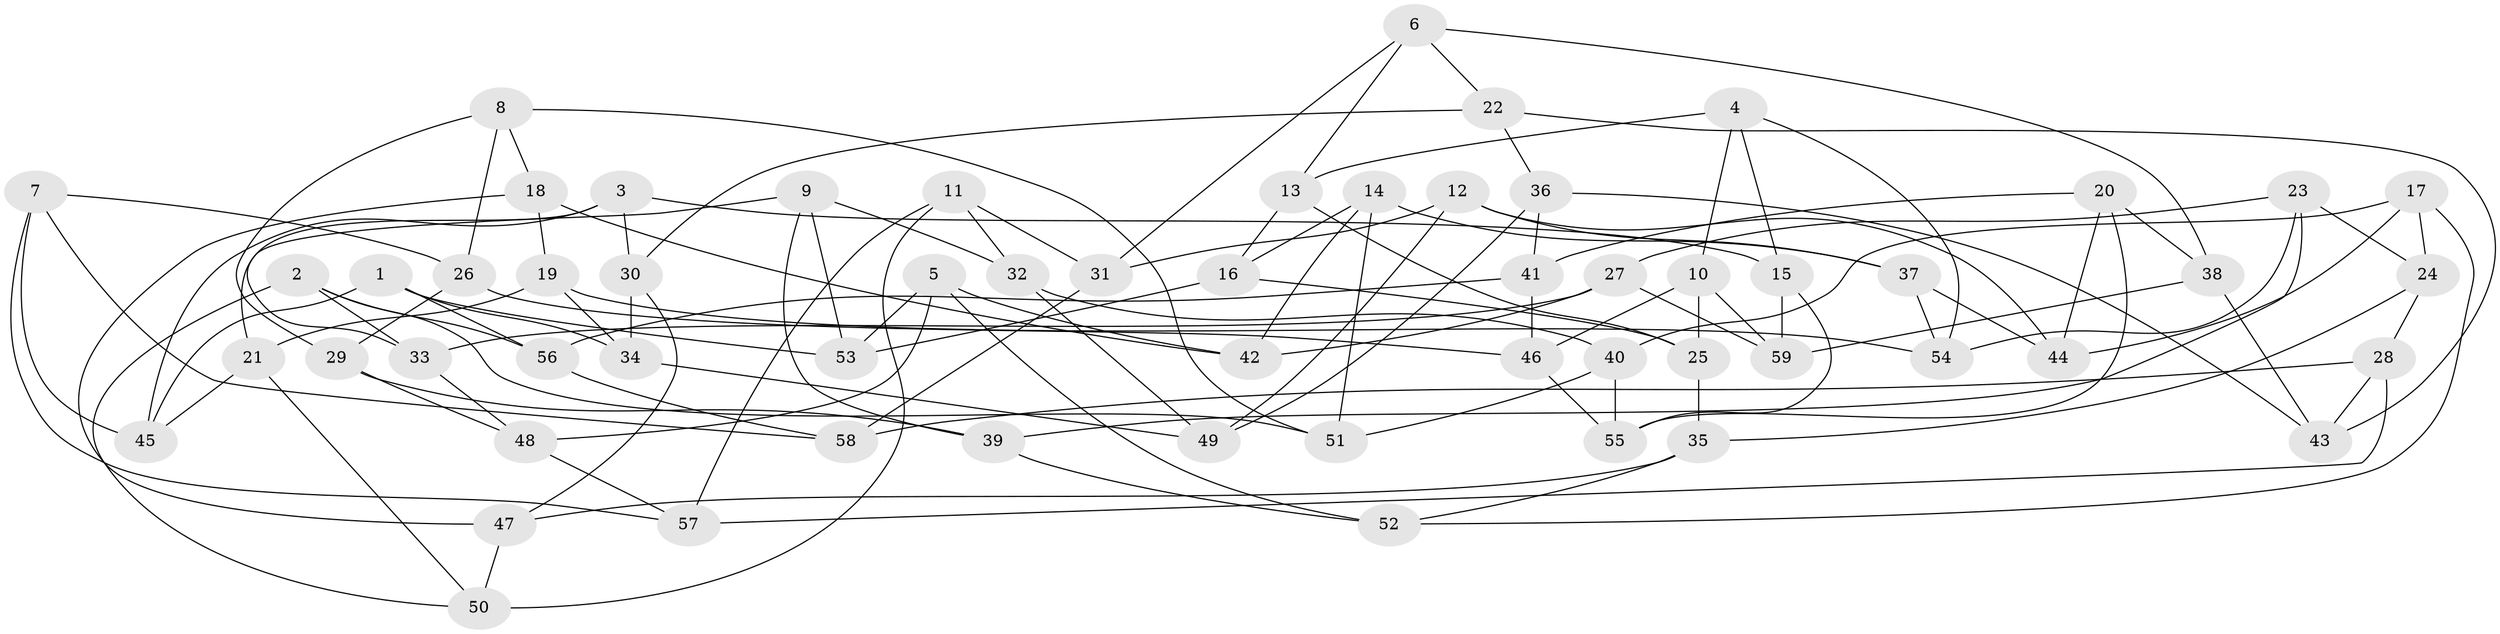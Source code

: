 // coarse degree distribution, {6: 0.43478260869565216, 9: 0.043478260869565216, 5: 0.08695652173913043, 3: 0.08695652173913043, 11: 0.043478260869565216, 7: 0.08695652173913043, 8: 0.043478260869565216, 10: 0.043478260869565216, 4: 0.13043478260869565}
// Generated by graph-tools (version 1.1) at 2025/20/03/04/25 18:20:53]
// undirected, 59 vertices, 118 edges
graph export_dot {
graph [start="1"]
  node [color=gray90,style=filled];
  1;
  2;
  3;
  4;
  5;
  6;
  7;
  8;
  9;
  10;
  11;
  12;
  13;
  14;
  15;
  16;
  17;
  18;
  19;
  20;
  21;
  22;
  23;
  24;
  25;
  26;
  27;
  28;
  29;
  30;
  31;
  32;
  33;
  34;
  35;
  36;
  37;
  38;
  39;
  40;
  41;
  42;
  43;
  44;
  45;
  46;
  47;
  48;
  49;
  50;
  51;
  52;
  53;
  54;
  55;
  56;
  57;
  58;
  59;
  1 -- 56;
  1 -- 45;
  1 -- 34;
  1 -- 53;
  2 -- 33;
  2 -- 51;
  2 -- 50;
  2 -- 56;
  3 -- 33;
  3 -- 45;
  3 -- 15;
  3 -- 30;
  4 -- 10;
  4 -- 13;
  4 -- 15;
  4 -- 54;
  5 -- 53;
  5 -- 48;
  5 -- 52;
  5 -- 42;
  6 -- 31;
  6 -- 22;
  6 -- 38;
  6 -- 13;
  7 -- 58;
  7 -- 45;
  7 -- 26;
  7 -- 57;
  8 -- 26;
  8 -- 51;
  8 -- 18;
  8 -- 29;
  9 -- 32;
  9 -- 53;
  9 -- 21;
  9 -- 39;
  10 -- 25;
  10 -- 59;
  10 -- 46;
  11 -- 31;
  11 -- 50;
  11 -- 57;
  11 -- 32;
  12 -- 49;
  12 -- 31;
  12 -- 37;
  12 -- 44;
  13 -- 25;
  13 -- 16;
  14 -- 37;
  14 -- 51;
  14 -- 16;
  14 -- 42;
  15 -- 59;
  15 -- 55;
  16 -- 53;
  16 -- 25;
  17 -- 44;
  17 -- 52;
  17 -- 24;
  17 -- 40;
  18 -- 42;
  18 -- 47;
  18 -- 19;
  19 -- 21;
  19 -- 34;
  19 -- 54;
  20 -- 38;
  20 -- 55;
  20 -- 41;
  20 -- 44;
  21 -- 45;
  21 -- 50;
  22 -- 36;
  22 -- 30;
  22 -- 43;
  23 -- 24;
  23 -- 27;
  23 -- 54;
  23 -- 39;
  24 -- 28;
  24 -- 35;
  25 -- 35;
  26 -- 29;
  26 -- 46;
  27 -- 33;
  27 -- 42;
  27 -- 59;
  28 -- 58;
  28 -- 57;
  28 -- 43;
  29 -- 39;
  29 -- 48;
  30 -- 34;
  30 -- 47;
  31 -- 58;
  32 -- 49;
  32 -- 40;
  33 -- 48;
  34 -- 49;
  35 -- 52;
  35 -- 47;
  36 -- 43;
  36 -- 49;
  36 -- 41;
  37 -- 54;
  37 -- 44;
  38 -- 43;
  38 -- 59;
  39 -- 52;
  40 -- 55;
  40 -- 51;
  41 -- 56;
  41 -- 46;
  46 -- 55;
  47 -- 50;
  48 -- 57;
  56 -- 58;
}
